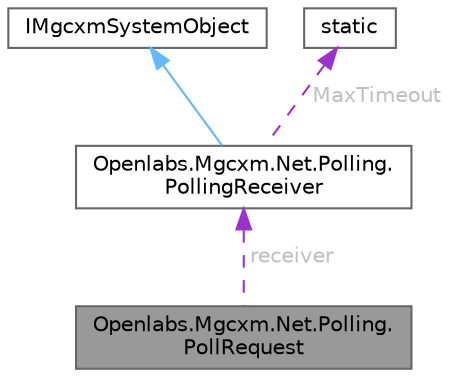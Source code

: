 digraph "Openlabs.Mgcxm.Net.Polling.PollRequest"
{
 // LATEX_PDF_SIZE
  bgcolor="transparent";
  edge [fontname=Helvetica,fontsize=10,labelfontname=Helvetica,labelfontsize=10];
  node [fontname=Helvetica,fontsize=10,shape=box,height=0.2,width=0.4];
  Node1 [id="Node000001",label="Openlabs.Mgcxm.Net.Polling.\lPollRequest",height=0.2,width=0.4,color="gray40", fillcolor="grey60", style="filled", fontcolor="black",tooltip="Represents a poll request that can be sent to a PollingReceiver."];
  Node2 -> Node1 [id="edge7_Node000001_Node000002",dir="back",color="darkorchid3",style="dashed",tooltip=" ",label=" receiver",fontcolor="grey" ];
  Node2 [id="Node000002",label="Openlabs.Mgcxm.Net.Polling.\lPollingReceiver",height=0.2,width=0.4,color="gray40", fillcolor="white", style="filled",URL="$class_openlabs_1_1_mgcxm_1_1_net_1_1_polling_1_1_polling_receiver.html",tooltip="Represents a polling receiver that can send poll requests and handle poll responses."];
  Node3 -> Node2 [id="edge8_Node000002_Node000003",dir="back",color="steelblue1",style="solid",tooltip=" "];
  Node3 [id="Node000003",label="IMgcxmSystemObject",height=0.2,width=0.4,color="gray40", fillcolor="white", style="filled",URL="$interface_openlabs_1_1_mgcxm_1_1_internal_1_1_system_objects_1_1_i_mgcxm_system_object.html",tooltip=" "];
  Node4 -> Node2 [id="edge9_Node000002_Node000004",dir="back",color="darkorchid3",style="dashed",tooltip=" ",label=" MaxTimeout",fontcolor="grey" ];
  Node4 [id="Node000004",label="static",height=0.2,width=0.4,color="gray40", fillcolor="white", style="filled",tooltip=" "];
}

